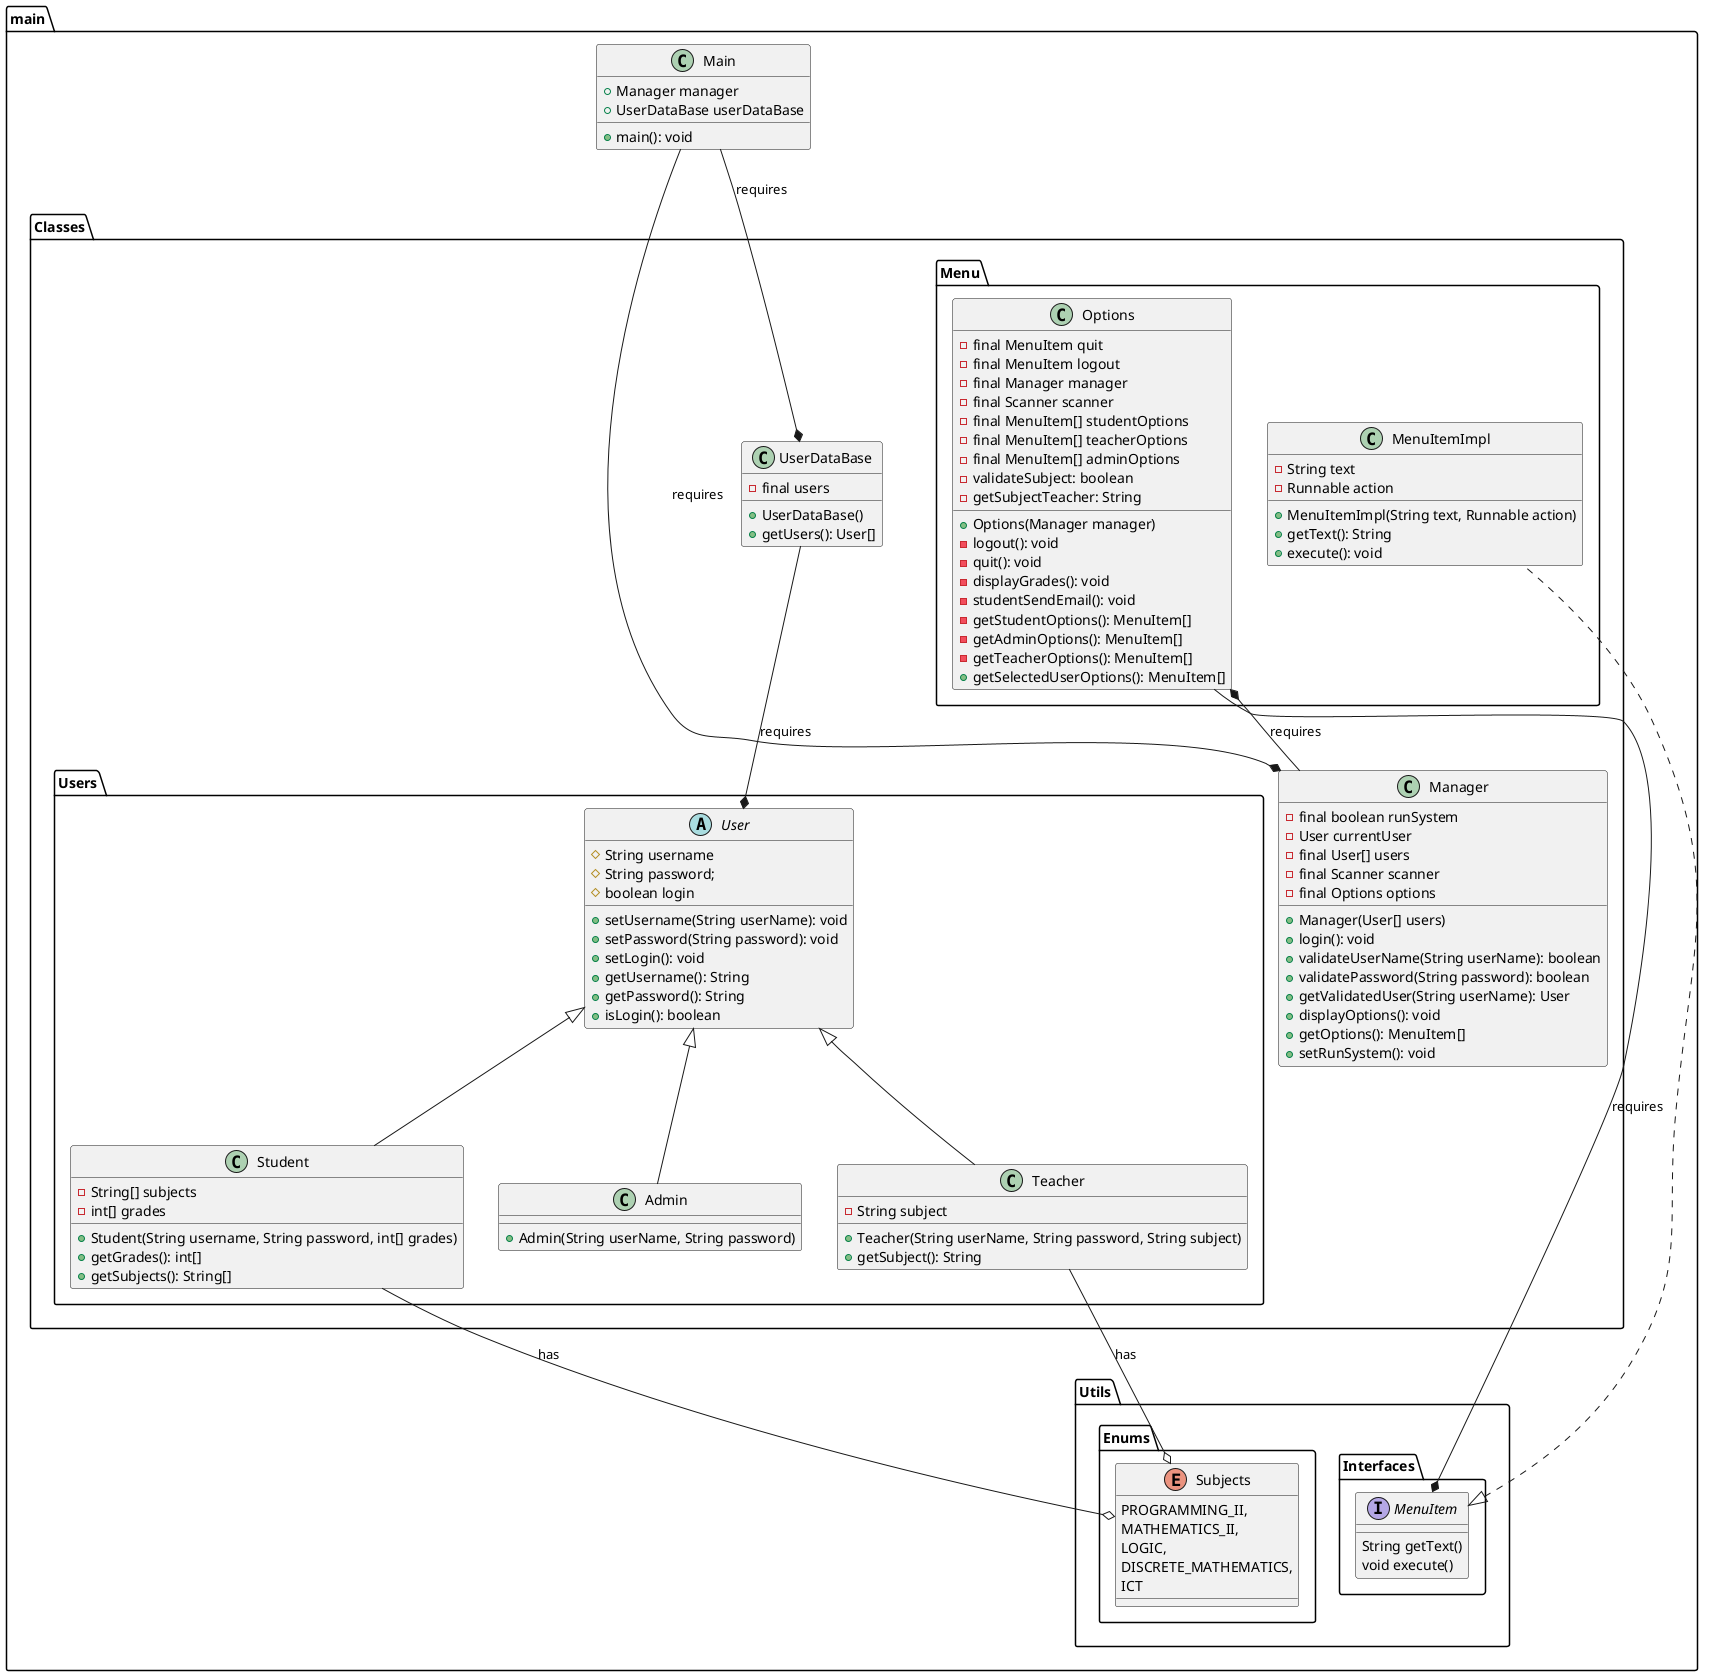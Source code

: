@startuml
folder main {
    class Main {
        +Manager manager
        +UserDataBase userDataBase
        +main(): void
    }
    package Utils {
        package Interfaces {
            interface MenuItem {
                String getText()
                void execute()
            }
        }
        package Enums {
            enum Subjects {
                PROGRAMMING_II,
                MATHEMATICS_II,
                LOGIC,
                DISCRETE_MATHEMATICS,
                ICT
            }
        }
    }

    package Classes {
        package Menu {
            class Options {
                -final MenuItem quit
                -final MenuItem logout
                -final Manager manager
                -final Scanner scanner
                -final MenuItem[] studentOptions
                -final MenuItem[] teacherOptions
                -final MenuItem[] adminOptions
                +Options(Manager manager)
                -logout(): void
                -quit(): void
                -displayGrades(): void
                -studentSendEmail(): void
                -validateSubject: boolean
                -getSubjectTeacher: String
                -getStudentOptions(): MenuItem[]
                -getAdminOptions(): MenuItem[]
                -getTeacherOptions(): MenuItem[]
                +getSelectedUserOptions(): MenuItem[]
            }
            class MenuItemImpl implements main.Utils.Interfaces.MenuItem {
                -String text
                -Runnable action
                +MenuItemImpl(String text, Runnable action)
                +getText(): String
                +execute(): void
            }
        }
        package Users {
            abstract class User {
                #String username
                #String password;
                #boolean login
                +setUsername(String userName): void
                +setPassword(String password): void
                +setLogin(): void
                +getUsername(): String
                +getPassword(): String
                +isLogin(): boolean
            }
            class Student extends User {
                -String[] subjects
                -int[] grades
                +Student(String username, String password, int[] grades)
                +getGrades(): int[]
                +getSubjects(): String[]
            }
            class Teacher extends User {
                -String subject
                +Teacher(String userName, String password, String subject)
                +getSubject(): String
            }
            class Admin extends User {
                +Admin(String userName, String password)
            }
        }
        class Manager {
            -final boolean runSystem
            -User currentUser
            -final User[] users
            -final Scanner scanner
            -final Options options
            +Manager(User[] users)
            +login(): void
            +validateUserName(String userName): boolean
            +validatePassword(String password): boolean
            +getValidatedUser(String userName): User
            +displayOptions(): void
            +getOptions(): MenuItem[]
            +setRunSystem(): void
        }
        class UserDataBase {
            -final users
            +UserDataBase()
            +getUsers(): User[]
        }


    }
    Main --*  Manager : requires
    Main --*  UserDataBase : requires
    UserDataBase --*  User : requires
    Student --o main.Utils.Enums.Subjects : has
    Teacher --o main.Utils.Enums.Subjects : has
    Options *--  Manager : requires
    Options --*  main.Utils.Interfaces.MenuItem : requires



}

@enduml